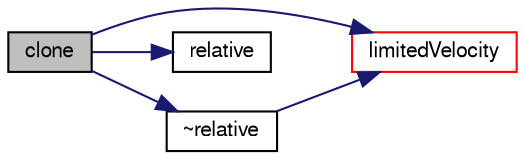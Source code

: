 digraph "clone"
{
  bgcolor="transparent";
  edge [fontname="FreeSans",fontsize="10",labelfontname="FreeSans",labelfontsize="10"];
  node [fontname="FreeSans",fontsize="10",shape=record];
  rankdir="LR";
  Node13 [label="clone",height=0.2,width=0.4,color="black", fillcolor="grey75", style="filled", fontcolor="black"];
  Node13 -> Node14 [color="midnightblue",fontsize="10",style="solid",fontname="FreeSans"];
  Node14 [label="limitedVelocity",height=0.2,width=0.4,color="red",URL="$a24230.html#af4c325c4bf9116a8d2db131c0a394f82",tooltip="Return the limited velocity. "];
  Node13 -> Node17 [color="midnightblue",fontsize="10",style="solid",fontname="FreeSans"];
  Node17 [label="relative",height=0.2,width=0.4,color="black",URL="$a24230.html#a8497d4759841ff9fcf2db37ab114fdb4",tooltip="Construct from components. "];
  Node13 -> Node18 [color="midnightblue",fontsize="10",style="solid",fontname="FreeSans"];
  Node18 [label="~relative",height=0.2,width=0.4,color="black",URL="$a24230.html#a015325d8139311db6ca2878e696fe7ea",tooltip="Destructor. "];
  Node18 -> Node14 [color="midnightblue",fontsize="10",style="solid",fontname="FreeSans"];
}
